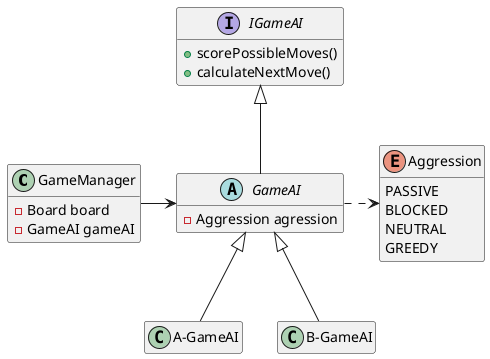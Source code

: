 @startuml

hide empty fields
hide empty method

class GameManager {
    - Board board
    - GameAI gameAI
}

interface IGameAI {
    + scorePossibleMoves()
    + calculateNextMove()
}
abstract class GameAI extends IGameAI {
    - Aggression agression
}

class A-GameAI extends GameAI {

}

class B-GameAI extends GameAI {

}

enum Aggression {
    PASSIVE
    BLOCKED
    NEUTRAL
    GREEDY
}

GameAI ..r> Aggression
GameManager --r> GameAI
@enduml
